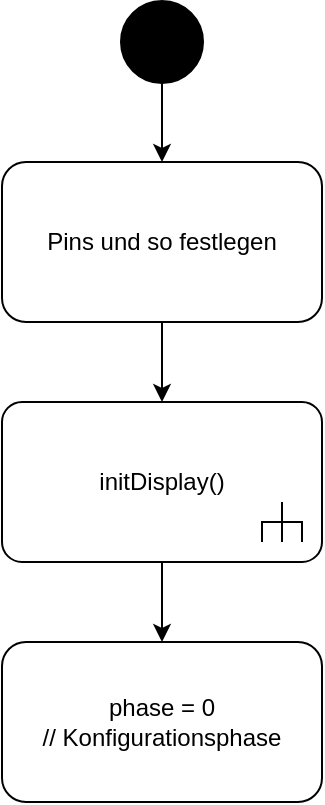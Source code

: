 <mxfile version="20.0.3" type="device" pages="9"><diagram id="0AU_Kgs-kV5Bmj7a8BZ3" name="init()"><mxGraphModel dx="460" dy="830" grid="1" gridSize="10" guides="1" tooltips="1" connect="1" arrows="1" fold="1" page="1" pageScale="1" pageWidth="1169" pageHeight="827" math="0" shadow="0"><root><mxCell id="0"/><mxCell id="1" parent="0"/><mxCell id="sDi9lP1O3hgYP72ejWnR-3" value="" style="edgeStyle=orthogonalEdgeStyle;rounded=0;orthogonalLoop=1;jettySize=auto;html=1;" parent="1" source="sDi9lP1O3hgYP72ejWnR-1" target="sDi9lP1O3hgYP72ejWnR-2" edge="1"><mxGeometry relative="1" as="geometry"/></mxCell><mxCell id="sDi9lP1O3hgYP72ejWnR-1" value="" style="shape=ellipse;html=1;fillColor=#000000;strokeWidth=2;verticalLabelPosition=bottom;verticalAlignment=top;perimeter=ellipsePerimeter;" parent="1" vertex="1"><mxGeometry x="460" y="60" width="40" height="40" as="geometry"/></mxCell><mxCell id="nPtQfNRa1RS0hTXcL5jB-3" value="" style="edgeStyle=orthogonalEdgeStyle;rounded=0;orthogonalLoop=1;jettySize=auto;html=1;" parent="1" source="sDi9lP1O3hgYP72ejWnR-2" target="nPtQfNRa1RS0hTXcL5jB-2" edge="1"><mxGeometry relative="1" as="geometry"/></mxCell><mxCell id="sDi9lP1O3hgYP72ejWnR-2" value="Pins und so festlegen" style="shape=rect;html=1;rounded=1;whiteSpace=wrap;align=center;" parent="1" vertex="1"><mxGeometry x="400" y="140" width="160" height="80" as="geometry"/></mxCell><mxCell id="IDaJN2E1HRadmfgaXDYh-2" value="" style="edgeStyle=orthogonalEdgeStyle;rounded=0;orthogonalLoop=1;jettySize=auto;html=1;" parent="1" source="nPtQfNRa1RS0hTXcL5jB-2" target="IDaJN2E1HRadmfgaXDYh-1" edge="1"><mxGeometry relative="1" as="geometry"/></mxCell><mxCell id="nPtQfNRa1RS0hTXcL5jB-2" value="initDisplay()" style="html=1;shape=mxgraph.sysml.callBehAct;whiteSpace=wrap;align=center;" parent="1" vertex="1"><mxGeometry x="400" y="260" width="160" height="80" as="geometry"/></mxCell><mxCell id="IDaJN2E1HRadmfgaXDYh-1" value="phase = 0&lt;br&gt;// Konfigurationsphase" style="shape=rect;html=1;rounded=1;whiteSpace=wrap;align=center;" parent="1" vertex="1"><mxGeometry x="400" y="380" width="160" height="80" as="geometry"/></mxCell></root></mxGraphModel></diagram><diagram id="XLYMIwFTHhDSSyOTu300" name="main()"><mxGraphModel dx="1422" dy="839" grid="1" gridSize="10" guides="1" tooltips="1" connect="1" arrows="1" fold="1" page="1" pageScale="1" pageWidth="1169" pageHeight="827" math="0" shadow="0"><root><mxCell id="0"/><mxCell id="1" parent="0"/><mxCell id="W-FygAfcjG5UAP61wWZP-1" value="" style="edgeStyle=orthogonalEdgeStyle;rounded=0;orthogonalLoop=1;jettySize=auto;html=1;" parent="1" source="MIXKuaWfCfIsB7cuAi_N-1" edge="1"><mxGeometry relative="1" as="geometry"><mxPoint x="480" y="340" as="targetPoint"/></mxGeometry></mxCell><mxCell id="MIXKuaWfCfIsB7cuAi_N-1" value="" style="shape=ellipse;html=1;fillColor=#000000;strokeWidth=2;verticalLabelPosition=bottom;verticalAlignment=top;perimeter=ellipsePerimeter;" parent="1" vertex="1"><mxGeometry x="460" y="260" width="40" height="40" as="geometry"/></mxCell><mxCell id="xz3WMUkWyCJH5bcJtf7o-1" value="while (true)" style="rhombus;whiteSpace=wrap;html=1;" parent="1" vertex="1"><mxGeometry x="440" y="1180" width="80" height="80" as="geometry"/></mxCell><mxCell id="xz3WMUkWyCJH5bcJtf7o-2" style="edgeStyle=orthogonalEdgeStyle;rounded=0;orthogonalLoop=1;jettySize=auto;html=1;exitX=1;exitY=1;exitDx=0;exitDy=0;entryX=1;entryY=0;entryDx=0;entryDy=0;" parent="1" source="xz3WMUkWyCJH5bcJtf7o-1" target="xz3WMUkWyCJH5bcJtf7o-1" edge="1"><mxGeometry relative="1" as="geometry"><Array as="points"><mxPoint x="540" y="1240"/><mxPoint x="540" y="1200"/></Array></mxGeometry></mxCell><mxCell id="bRW1NtsF1tsI_-yi78Rc-5" style="edgeStyle=orthogonalEdgeStyle;rounded=0;orthogonalLoop=1;jettySize=auto;html=1;exitX=0.5;exitY=1;exitDx=0;exitDy=0;exitPerimeter=0;" parent="1" source="xz3WMUkWyCJH5bcJtf7o-3" target="bRW1NtsF1tsI_-yi78Rc-3" edge="1"><mxGeometry relative="1" as="geometry"/></mxCell><mxCell id="xz3WMUkWyCJH5bcJtf7o-3" value="Timer Compare &lt;br&gt;Interrupt" style="html=1;shape=mxgraph.sysml.accEvent;strokeWidth=2;whiteSpace=wrap;align=center;" parent="1" vertex="1"><mxGeometry x="990" y="20" width="160" height="40" as="geometry"/></mxCell><mxCell id="xz3WMUkWyCJH5bcJtf7o-7" value="" style="edgeStyle=orthogonalEdgeStyle;rounded=0;orthogonalLoop=1;jettySize=auto;html=1;" parent="1" source="xz3WMUkWyCJH5bcJtf7o-4" edge="1"><mxGeometry relative="1" as="geometry"><mxPoint x="890" y="460" as="targetPoint"/></mxGeometry></mxCell><mxCell id="xz3WMUkWyCJH5bcJtf7o-4" value="decrement timer" style="shape=rect;html=1;rounded=1;whiteSpace=wrap;align=center;" parent="1" vertex="1"><mxGeometry x="810" y="340" width="160" height="80" as="geometry"/></mxCell><mxCell id="xz3WMUkWyCJH5bcJtf7o-23" style="edgeStyle=orthogonalEdgeStyle;rounded=0;orthogonalLoop=1;jettySize=auto;html=1;exitX=0.5;exitY=1;exitDx=0;exitDy=0;entryX=0.5;entryY=0;entryDx=0;entryDy=0;" parent="1" target="xz3WMUkWyCJH5bcJtf7o-17" edge="1"><mxGeometry relative="1" as="geometry"><mxPoint x="890" y="540" as="sourcePoint"/></mxGeometry></mxCell><mxCell id="xz3WMUkWyCJH5bcJtf7o-16" value="true" style="edgeStyle=orthogonalEdgeStyle;rounded=0;orthogonalLoop=1;jettySize=auto;html=1;exitX=0;exitY=0.5;exitDx=0;exitDy=0;entryX=0.5;entryY=0;entryDx=0;entryDy=0;entryPerimeter=0;" parent="1" source="xz3WMUkWyCJH5bcJtf7o-17" target="tVJPMsO7Suafjtmf81h1-7" edge="1"><mxGeometry x="-0.739" relative="1" as="geometry"><mxPoint as="offset"/></mxGeometry></mxCell><mxCell id="bRW1NtsF1tsI_-yi78Rc-14" value="false" style="edgeStyle=orthogonalEdgeStyle;rounded=0;orthogonalLoop=1;jettySize=auto;html=1;exitX=1;exitY=0.5;exitDx=0;exitDy=0;entryX=0.5;entryY=1;entryDx=0;entryDy=0;entryPerimeter=0;" parent="1" source="xz3WMUkWyCJH5bcJtf7o-17" target="bRW1NtsF1tsI_-yi78Rc-11" edge="1"><mxGeometry x="-0.909" relative="1" as="geometry"><mxPoint as="offset"/></mxGeometry></mxCell><mxCell id="xz3WMUkWyCJH5bcJtf7o-17" value="timer == 0" style="rhombus;whiteSpace=wrap;html=1;" parent="1" vertex="1"><mxGeometry x="850" y="590" width="80" height="80" as="geometry"/></mxCell><mxCell id="xz3WMUkWyCJH5bcJtf7o-18" value="1" style="edgeStyle=orthogonalEdgeStyle;rounded=0;orthogonalLoop=1;jettySize=auto;html=1;exitX=1;exitY=0.5;exitDx=0;exitDy=0;entryX=0;entryY=0.5;entryDx=0;entryDy=0;" parent="1" source="xz3WMUkWyCJH5bcJtf7o-20" target="xz3WMUkWyCJH5bcJtf7o-21" edge="1"><mxGeometry x="0.647" relative="1" as="geometry"><mxPoint as="offset"/><Array as="points"><mxPoint x="840" y="960"/><mxPoint x="840" y="900"/><mxPoint x="870" y="900"/></Array></mxGeometry></mxCell><mxCell id="xz3WMUkWyCJH5bcJtf7o-19" value="2" style="edgeStyle=orthogonalEdgeStyle;rounded=0;orthogonalLoop=1;jettySize=auto;html=1;exitX=1;exitY=0.5;exitDx=0;exitDy=0;entryX=0;entryY=0.5;entryDx=0;entryDy=0;" parent="1" source="xz3WMUkWyCJH5bcJtf7o-20" target="xz3WMUkWyCJH5bcJtf7o-22" edge="1"><mxGeometry x="0.667" relative="1" as="geometry"><mxPoint as="offset"/><Array as="points"><mxPoint x="840" y="960"/><mxPoint x="840" y="1020"/></Array></mxGeometry></mxCell><mxCell id="xz3WMUkWyCJH5bcJtf7o-20" value="case&lt;br&gt;phase" style="rhombus;whiteSpace=wrap;html=1;" parent="1" vertex="1"><mxGeometry x="740" y="920" width="80" height="80" as="geometry"/></mxCell><mxCell id="63wJK29zufSaamdINJLM-10" style="edgeStyle=orthogonalEdgeStyle;rounded=0;orthogonalLoop=1;jettySize=auto;html=1;exitX=1;exitY=0.5;exitDx=0;exitDy=0;entryX=0;entryY=0.5;entryDx=0;entryDy=0;entryPerimeter=0;" parent="1" source="xz3WMUkWyCJH5bcJtf7o-21" target="63wJK29zufSaamdINJLM-2" edge="1"><mxGeometry relative="1" as="geometry"/></mxCell><mxCell id="xz3WMUkWyCJH5bcJtf7o-21" value="timer = pTime&lt;br&gt;&lt;span style=&quot;&quot;&gt;// Länge der Pause in die Variable schreiben&lt;br&gt;&lt;/span&gt;" style="shape=rect;html=1;rounded=1;whiteSpace=wrap;align=center;" parent="1" vertex="1"><mxGeometry x="870" y="860" width="160" height="80" as="geometry"/></mxCell><mxCell id="63wJK29zufSaamdINJLM-11" style="edgeStyle=orthogonalEdgeStyle;rounded=0;orthogonalLoop=1;jettySize=auto;html=1;exitX=1;exitY=0.5;exitDx=0;exitDy=0;entryX=0;entryY=0.5;entryDx=0;entryDy=0;entryPerimeter=0;" parent="1" source="xz3WMUkWyCJH5bcJtf7o-22" target="63wJK29zufSaamdINJLM-3" edge="1"><mxGeometry relative="1" as="geometry"/></mxCell><mxCell id="xz3WMUkWyCJH5bcJtf7o-22" value="" style="shape=rect;html=1;rounded=1;whiteSpace=wrap;align=center;" parent="1" vertex="1"><mxGeometry x="870" y="980" width="160" height="80" as="geometry"/></mxCell><mxCell id="xz3WMUkWyCJH5bcJtf7o-24" value="updateDisplay" style="html=1;shape=mxgraph.sysml.callBehAct;whiteSpace=wrap;align=center;" parent="1" vertex="1"><mxGeometry x="810" y="460" width="160" height="80" as="geometry"/></mxCell><mxCell id="bRW1NtsF1tsI_-yi78Rc-6" style="edgeStyle=orthogonalEdgeStyle;rounded=0;orthogonalLoop=1;jettySize=auto;html=1;exitX=0.5;exitY=1;exitDx=0;exitDy=0;entryX=0.5;entryY=0;entryDx=0;entryDy=0;" parent="1" source="bRW1NtsF1tsI_-yi78Rc-3" target="bRW1NtsF1tsI_-yi78Rc-4" edge="1"><mxGeometry relative="1" as="geometry"/></mxCell><mxCell id="bRW1NtsF1tsI_-yi78Rc-3" value="increment counter" style="shape=rect;html=1;rounded=1;whiteSpace=wrap;align=center;" parent="1" vertex="1"><mxGeometry x="990" y="100" width="160" height="80" as="geometry"/></mxCell><mxCell id="bRW1NtsF1tsI_-yi78Rc-8" style="edgeStyle=orthogonalEdgeStyle;rounded=0;orthogonalLoop=1;jettySize=auto;html=1;exitX=0;exitY=0.5;exitDx=0;exitDy=0;entryX=1;entryY=0.5;entryDx=0;entryDy=0;" parent="1" source="bRW1NtsF1tsI_-yi78Rc-4" target="bRW1NtsF1tsI_-yi78Rc-7" edge="1"><mxGeometry relative="1" as="geometry"/></mxCell><mxCell id="bRW1NtsF1tsI_-yi78Rc-10" value="true" style="edgeLabel;html=1;align=center;verticalAlign=middle;resizable=0;points=[];" parent="bRW1NtsF1tsI_-yi78Rc-8" vertex="1" connectable="0"><mxGeometry x="-0.033" y="1" relative="1" as="geometry"><mxPoint as="offset"/></mxGeometry></mxCell><mxCell id="bRW1NtsF1tsI_-yi78Rc-12" value="false" style="edgeStyle=orthogonalEdgeStyle;rounded=0;orthogonalLoop=1;jettySize=auto;html=1;exitX=1;exitY=0.5;exitDx=0;exitDy=0;entryX=0;entryY=0.5;entryDx=0;entryDy=0;entryPerimeter=0;" parent="1" source="bRW1NtsF1tsI_-yi78Rc-4" target="bRW1NtsF1tsI_-yi78Rc-11" edge="1"><mxGeometry x="-0.455" relative="1" as="geometry"><mxPoint as="offset"/></mxGeometry></mxCell><mxCell id="bRW1NtsF1tsI_-yi78Rc-4" value="counter&lt;br&gt;== 100" style="rhombus;whiteSpace=wrap;html=1;" parent="1" vertex="1"><mxGeometry x="1030" y="220" width="80" height="80" as="geometry"/></mxCell><mxCell id="bRW1NtsF1tsI_-yi78Rc-9" style="edgeStyle=orthogonalEdgeStyle;rounded=0;orthogonalLoop=1;jettySize=auto;html=1;exitX=0.5;exitY=1;exitDx=0;exitDy=0;entryX=0.5;entryY=0;entryDx=0;entryDy=0;" parent="1" source="bRW1NtsF1tsI_-yi78Rc-7" target="xz3WMUkWyCJH5bcJtf7o-4" edge="1"><mxGeometry relative="1" as="geometry"/></mxCell><mxCell id="bRW1NtsF1tsI_-yi78Rc-7" value="counter = 0" style="shape=rect;html=1;rounded=1;whiteSpace=wrap;align=center;" parent="1" vertex="1"><mxGeometry x="810" y="220" width="160" height="80" as="geometry"/></mxCell><mxCell id="bRW1NtsF1tsI_-yi78Rc-11" value="" style="html=1;shape=mxgraph.sysml.actFinal;strokeWidth=2;verticalLabelPosition=bottom;verticalAlignment=top;" parent="1" vertex="1"><mxGeometry x="1220" y="240" width="40" height="40" as="geometry"/></mxCell><mxCell id="bRW1NtsF1tsI_-yi78Rc-15" value="der timer interrupt löst alle 10 ms aus, daher 100 durchläufe abwarten, um eine Sekunde zu haben" style="text;html=1;strokeColor=none;fillColor=none;align=left;verticalAlign=middle;whiteSpace=wrap;rounded=0;" parent="1" vertex="1"><mxGeometry x="820" y="70" width="150" height="100" as="geometry"/></mxCell><mxCell id="bRW1NtsF1tsI_-yi78Rc-16" value="wenn der komplette timer abgelaufen ist, wird geschaut was am Ende der Phase so zu tun ist" style="text;html=1;strokeColor=none;fillColor=none;align=center;verticalAlign=middle;whiteSpace=wrap;rounded=0;" parent="1" vertex="1"><mxGeometry x="820" y="650" width="140" height="100" as="geometry"/></mxCell><mxCell id="AhafUySQisBTffDyX53O-9" value="" style="edgeStyle=orthogonalEdgeStyle;rounded=0;orthogonalLoop=1;jettySize=auto;html=1;" parent="1" source="63wJK29zufSaamdINJLM-2" target="63wJK29zufSaamdINJLM-15" edge="1"><mxGeometry relative="1" as="geometry"/></mxCell><mxCell id="63wJK29zufSaamdINJLM-2" value="showGreen()" style="html=1;shape=mxgraph.sysml.callBehAct;whiteSpace=wrap;align=center;" parent="1" vertex="1"><mxGeometry x="1070" y="860" width="160" height="80" as="geometry"/></mxCell><mxCell id="AhafUySQisBTffDyX53O-8" value="" style="edgeStyle=orthogonalEdgeStyle;rounded=0;orthogonalLoop=1;jettySize=auto;html=1;" parent="1" source="63wJK29zufSaamdINJLM-3" target="AhafUySQisBTffDyX53O-1" edge="1"><mxGeometry relative="1" as="geometry"/></mxCell><mxCell id="63wJK29zufSaamdINJLM-3" value="showOff()" style="html=1;shape=mxgraph.sysml.callBehAct;whiteSpace=wrap;align=center;" parent="1" vertex="1"><mxGeometry x="1070" y="980" width="160" height="80" as="geometry"/></mxCell><mxCell id="63wJK29zufSaamdINJLM-4" value="" style="endArrow=none;dashed=1;html=1;dashPattern=1 3;strokeWidth=2;rounded=0;" parent="1" edge="1"><mxGeometry width="50" height="50" relative="1" as="geometry"><mxPoint x="380" y="440" as="sourcePoint"/><mxPoint x="580" y="440" as="targetPoint"/></mxGeometry></mxCell><mxCell id="63wJK29zufSaamdINJLM-29" style="edgeStyle=orthogonalEdgeStyle;rounded=0;orthogonalLoop=1;jettySize=auto;html=1;exitX=0.5;exitY=1;exitDx=0;exitDy=0;exitPerimeter=0;entryX=0.5;entryY=0;entryDx=0;entryDy=0;entryPerimeter=0;" parent="1" source="63wJK29zufSaamdINJLM-5" target="63wJK29zufSaamdINJLM-25" edge="1"><mxGeometry relative="1" as="geometry"/></mxCell><mxCell id="63wJK29zufSaamdINJLM-5" value="init()" style="html=1;shape=mxgraph.sysml.callBehAct;whiteSpace=wrap;align=center;" parent="1" vertex="1"><mxGeometry x="400" y="340" width="160" height="80" as="geometry"/></mxCell><mxCell id="63wJK29zufSaamdINJLM-9" style="edgeStyle=orthogonalEdgeStyle;rounded=0;orthogonalLoop=1;jettySize=auto;html=1;exitX=0.5;exitY=1;exitDx=0;exitDy=0;exitPerimeter=0;entryX=0.5;entryY=0;entryDx=0;entryDy=0;" parent="1" source="63wJK29zufSaamdINJLM-6" target="xz3WMUkWyCJH5bcJtf7o-1" edge="1"><mxGeometry relative="1" as="geometry"/></mxCell><mxCell id="63wJK29zufSaamdINJLM-6" value="timerOn()" style="html=1;shape=mxgraph.sysml.callBehAct;whiteSpace=wrap;align=center;" parent="1" vertex="1"><mxGeometry x="400" y="1060" width="160" height="80" as="geometry"/></mxCell><mxCell id="63wJK29zufSaamdINJLM-8" style="edgeStyle=orthogonalEdgeStyle;rounded=0;orthogonalLoop=1;jettySize=auto;html=1;exitX=0.5;exitY=1;exitDx=0;exitDy=0;entryX=0.5;entryY=0;entryDx=0;entryDy=0;entryPerimeter=0;" parent="1" source="63wJK29zufSaamdINJLM-7" target="63wJK29zufSaamdINJLM-6" edge="1"><mxGeometry relative="1" as="geometry"/></mxCell><mxCell id="63wJK29zufSaamdINJLM-7" value="phase = 1&lt;br&gt;// auf Arbeitsphase setzen" style="shape=rect;html=1;rounded=1;whiteSpace=wrap;align=center;" parent="1" vertex="1"><mxGeometry x="400" y="940" width="160" height="80" as="geometry"/></mxCell><mxCell id="63wJK29zufSaamdINJLM-14" value="" style="edgeStyle=orthogonalEdgeStyle;rounded=0;orthogonalLoop=1;jettySize=auto;html=1;" parent="1" source="63wJK29zufSaamdINJLM-13" target="63wJK29zufSaamdINJLM-7" edge="1"><mxGeometry relative="1" as="geometry"/></mxCell><mxCell id="63wJK29zufSaamdINJLM-13" value="showRed()" style="html=1;shape=mxgraph.sysml.callBehAct;whiteSpace=wrap;align=center;" parent="1" vertex="1"><mxGeometry x="400" y="820" width="160" height="80" as="geometry"/></mxCell><mxCell id="AhafUySQisBTffDyX53O-12" style="edgeStyle=orthogonalEdgeStyle;rounded=0;orthogonalLoop=1;jettySize=auto;html=1;exitX=1;exitY=0.5;exitDx=0;exitDy=0;entryX=1;entryY=0.5;entryDx=0;entryDy=0;entryPerimeter=0;" parent="1" source="63wJK29zufSaamdINJLM-15" target="bRW1NtsF1tsI_-yi78Rc-11" edge="1"><mxGeometry relative="1" as="geometry"/></mxCell><mxCell id="63wJK29zufSaamdINJLM-15" value="phase + 1&lt;br&gt;// zu Pausenphase wechseln" style="shape=rect;html=1;rounded=1;whiteSpace=wrap;align=center;" parent="1" vertex="1"><mxGeometry x="1270" y="860" width="160" height="80" as="geometry"/></mxCell><mxCell id="63wJK29zufSaamdINJLM-30" style="edgeStyle=orthogonalEdgeStyle;rounded=0;orthogonalLoop=1;jettySize=auto;html=1;exitX=0.5;exitY=1;exitDx=0;exitDy=0;exitPerimeter=0;entryX=0.5;entryY=0;entryDx=0;entryDy=0;entryPerimeter=0;" parent="1" source="63wJK29zufSaamdINJLM-25" target="63wJK29zufSaamdINJLM-28" edge="1"><mxGeometry relative="1" as="geometry"/></mxCell><mxCell id="63wJK29zufSaamdINJLM-25" value="setWorkTime()" style="html=1;shape=mxgraph.sysml.callBehAct;whiteSpace=wrap;align=center;" parent="1" vertex="1"><mxGeometry x="400" y="460" width="160" height="80" as="geometry"/></mxCell><mxCell id="63wJK29zufSaamdINJLM-27" value="Holt Zeiten und berechnet Pausenzeit,&amp;nbsp;&lt;br&gt;berechnet zudem die Sekundenzahl und schreibt sie in die Variablen" style="text;html=1;strokeColor=none;fillColor=none;align=center;verticalAlign=middle;whiteSpace=wrap;rounded=0;" parent="1" vertex="1"><mxGeometry x="240" y="452.5" width="130" height="95" as="geometry"/></mxCell><mxCell id="tVJPMsO7Suafjtmf81h1-2" style="edgeStyle=orthogonalEdgeStyle;rounded=0;orthogonalLoop=1;jettySize=auto;html=1;exitX=0.5;exitY=1;exitDx=0;exitDy=0;exitPerimeter=0;entryX=0.5;entryY=0;entryDx=0;entryDy=0;" parent="1" source="63wJK29zufSaamdINJLM-28" target="tVJPMsO7Suafjtmf81h1-1" edge="1"><mxGeometry relative="1" as="geometry"/></mxCell><mxCell id="63wJK29zufSaamdINJLM-28" value="timerDisplay(wTime)" style="html=1;shape=mxgraph.sysml.callBehAct;whiteSpace=wrap;align=center;" parent="1" vertex="1"><mxGeometry x="400" y="580" width="160" height="80" as="geometry"/></mxCell><mxCell id="tVJPMsO7Suafjtmf81h1-3" style="edgeStyle=orthogonalEdgeStyle;rounded=0;orthogonalLoop=1;jettySize=auto;html=1;exitX=0.5;exitY=1;exitDx=0;exitDy=0;entryX=0.5;entryY=0;entryDx=0;entryDy=0;entryPerimeter=0;" parent="1" source="tVJPMsO7Suafjtmf81h1-1" target="63wJK29zufSaamdINJLM-13" edge="1"><mxGeometry relative="1" as="geometry"/></mxCell><mxCell id="tVJPMsO7Suafjtmf81h1-1" value="timer = wTime" style="shape=rect;html=1;rounded=1;whiteSpace=wrap;align=center;" parent="1" vertex="1"><mxGeometry x="400" y="700" width="160" height="80" as="geometry"/></mxCell><mxCell id="AhafUySQisBTffDyX53O-7" style="edgeStyle=orthogonalEdgeStyle;rounded=0;orthogonalLoop=1;jettySize=auto;html=1;exitX=0.5;exitY=1;exitDx=0;exitDy=0;exitPerimeter=0;entryX=0.5;entryY=0;entryDx=0;entryDy=0;" parent="1" source="tVJPMsO7Suafjtmf81h1-7" target="xz3WMUkWyCJH5bcJtf7o-20" edge="1"><mxGeometry relative="1" as="geometry"/></mxCell><mxCell id="tVJPMsO7Suafjtmf81h1-7" value="makeSound()" style="html=1;shape=mxgraph.sysml.callBehAct;whiteSpace=wrap;align=center;" parent="1" vertex="1"><mxGeometry x="700" y="740" width="160" height="80" as="geometry"/></mxCell><mxCell id="tVJPMsO7Suafjtmf81h1-9" value="Pin Change Interrupt&lt;br&gt;Button 2" style="html=1;shape=mxgraph.sysml.accEvent;strokeWidth=2;whiteSpace=wrap;align=center;" parent="1" vertex="1"><mxGeometry x="1670" y="10" width="160" height="40" as="geometry"/></mxCell><mxCell id="PR_KC6v5ZlbYDNpAlrAR-1" value="Pin Change Interrupt&lt;br&gt;Ultraschallsensor HC-SR04" style="html=1;shape=mxgraph.sysml.accEvent;strokeWidth=2;whiteSpace=wrap;align=center;" parent="1" vertex="1"><mxGeometry x="2070" y="10" width="160" height="40" as="geometry"/></mxCell><mxCell id="AhafUySQisBTffDyX53O-4" style="edgeStyle=orthogonalEdgeStyle;rounded=0;orthogonalLoop=1;jettySize=auto;html=1;exitX=1;exitY=0.5;exitDx=0;exitDy=0;exitPerimeter=0;entryX=0;entryY=0.5;entryDx=0;entryDy=0;entryPerimeter=0;" parent="1" source="AhafUySQisBTffDyX53O-1" target="AhafUySQisBTffDyX53O-2" edge="1"><mxGeometry relative="1" as="geometry"/></mxCell><mxCell id="AhafUySQisBTffDyX53O-1" value="timerOff()" style="html=1;shape=mxgraph.sysml.callBehAct;whiteSpace=wrap;align=center;" parent="1" vertex="1"><mxGeometry x="1270" y="980" width="160" height="80" as="geometry"/></mxCell><mxCell id="AhafUySQisBTffDyX53O-13" style="edgeStyle=orthogonalEdgeStyle;rounded=0;orthogonalLoop=1;jettySize=auto;html=1;exitX=1;exitY=0.5;exitDx=0;exitDy=0;exitPerimeter=0;entryX=1;entryY=0.5;entryDx=0;entryDy=0;entryPerimeter=0;" parent="1" source="AhafUySQisBTffDyX53O-2" target="bRW1NtsF1tsI_-yi78Rc-11" edge="1"><mxGeometry relative="1" as="geometry"><mxPoint x="1530" y="460" as="targetPoint"/><Array as="points"><mxPoint x="1650" y="1020"/><mxPoint x="1650" y="260"/></Array></mxGeometry></mxCell><mxCell id="AhafUySQisBTffDyX53O-2" value="reset()" style="html=1;shape=mxgraph.sysml.callBehAct;whiteSpace=wrap;align=center;" parent="1" vertex="1"><mxGeometry x="1470" y="980" width="160" height="80" as="geometry"/></mxCell><mxCell id="AhafUySQisBTffDyX53O-10" value="&lt;span style=&quot;&quot;&gt;// Pausenphase zu Ende&lt;/span&gt;" style="text;html=1;align=center;verticalAlign=middle;resizable=0;points=[];autosize=1;strokeColor=none;fillColor=none;" parent="1" vertex="1"><mxGeometry x="870" y="960" width="150" height="20" as="geometry"/></mxCell><mxCell id="AhafUySQisBTffDyX53O-11" value="&lt;span style=&quot;&quot;&gt;// Arbeitsphase zu Ende&lt;/span&gt;" style="text;html=1;align=center;verticalAlign=middle;resizable=0;points=[];autosize=1;strokeColor=none;fillColor=none;" parent="1" vertex="1"><mxGeometry x="875" y="840" width="140" height="20" as="geometry"/></mxCell><mxCell id="NE-Iq3Rx3vOCrBAtkyQ9-1" value="evtl seltener feuern" style="text;html=1;strokeColor=none;fillColor=none;align=center;verticalAlign=middle;whiteSpace=wrap;rounded=0;" vertex="1" parent="1"><mxGeometry x="750" y="130" width="60" height="30" as="geometry"/></mxCell><mxCell id="1rsI1B0HX9qOW9ajiBFA-1" value="Timer Konstrukt auf Basiswert 1&lt;br&gt;auch als kleinste Einheit" style="text;html=1;strokeColor=none;fillColor=none;align=center;verticalAlign=middle;whiteSpace=wrap;rounded=0;" vertex="1" parent="1"><mxGeometry x="1160" y="80" width="100" height="80" as="geometry"/></mxCell></root></mxGraphModel></diagram><diagram id="F28tQglIPnV-oRhqj2gZ" name="setWorkTime()"><mxGraphModel dx="1422" dy="839" grid="1" gridSize="10" guides="1" tooltips="1" connect="1" arrows="1" fold="1" page="1" pageScale="1" pageWidth="1169" pageHeight="827" math="0" shadow="0"><root><mxCell id="0"/><mxCell id="1" parent="0"/><mxCell id="G0FmUN1S83kcj18bT0OQ-3" value="" style="edgeStyle=orthogonalEdgeStyle;rounded=0;orthogonalLoop=1;jettySize=auto;html=1;" parent="1" source="G0FmUN1S83kcj18bT0OQ-1" target="G0FmUN1S83kcj18bT0OQ-2" edge="1"><mxGeometry relative="1" as="geometry"/></mxCell><mxCell id="G0FmUN1S83kcj18bT0OQ-1" value="" style="shape=ellipse;html=1;fillColor=#000000;strokeWidth=2;verticalLabelPosition=bottom;verticalAlignment=top;perimeter=ellipsePerimeter;" parent="1" vertex="1"><mxGeometry x="460" y="20" width="40" height="40" as="geometry"/></mxCell><mxCell id="G0FmUN1S83kcj18bT0OQ-5" style="edgeStyle=orthogonalEdgeStyle;rounded=0;orthogonalLoop=1;jettySize=auto;html=1;exitX=0.5;exitY=1;exitDx=0;exitDy=0;exitPerimeter=0;entryX=0.5;entryY=0;entryDx=0;entryDy=0;" parent="1" source="G0FmUN1S83kcj18bT0OQ-2" target="G0FmUN1S83kcj18bT0OQ-4" edge="1"><mxGeometry relative="1" as="geometry"/></mxCell><mxCell id="G0FmUN1S83kcj18bT0OQ-2" value="showMessage(1)&lt;br&gt;// Anleitung" style="html=1;shape=mxgraph.sysml.callBehAct;whiteSpace=wrap;align=center;" parent="1" vertex="1"><mxGeometry x="400" y="90" width="160" height="80" as="geometry"/></mxCell><mxCell id="G0FmUN1S83kcj18bT0OQ-10" value="false" style="edgeStyle=orthogonalEdgeStyle;rounded=0;orthogonalLoop=1;jettySize=auto;html=1;exitX=0.5;exitY=1;exitDx=0;exitDy=0;entryX=0.5;entryY=0;entryDx=0;entryDy=0;" parent="1" source="G0FmUN1S83kcj18bT0OQ-4" target="G0FmUN1S83kcj18bT0OQ-9" edge="1"><mxGeometry relative="1" as="geometry"/></mxCell><mxCell id="eZ-Yd_ISy_ngCKw5Lq15-2" style="edgeStyle=orthogonalEdgeStyle;rounded=0;orthogonalLoop=1;jettySize=auto;html=1;exitX=1;exitY=0.5;exitDx=0;exitDy=0;entryX=0;entryY=0.5;entryDx=0;entryDy=0;" parent="1" source="G0FmUN1S83kcj18bT0OQ-4" target="eZ-Yd_ISy_ngCKw5Lq15-1" edge="1"><mxGeometry relative="1" as="geometry"/></mxCell><mxCell id="G0FmUN1S83kcj18bT0OQ-4" value="while Button1 is not pressed" style="rhombus;whiteSpace=wrap;html=1;" parent="1" vertex="1"><mxGeometry x="410" y="200" width="140" height="80" as="geometry"/></mxCell><mxCell id="G0FmUN1S83kcj18bT0OQ-12" style="edgeStyle=orthogonalEdgeStyle;rounded=0;orthogonalLoop=1;jettySize=auto;html=1;exitX=0.5;exitY=1;exitDx=0;exitDy=0;entryX=0.5;entryY=0;entryDx=0;entryDy=0;" parent="1" source="G0FmUN1S83kcj18bT0OQ-9" target="G0FmUN1S83kcj18bT0OQ-11" edge="1"><mxGeometry relative="1" as="geometry"/></mxCell><mxCell id="G0FmUN1S83kcj18bT0OQ-9" value="messwert = readPoti" style="shape=rect;html=1;rounded=1;whiteSpace=wrap;align=center;" parent="1" vertex="1"><mxGeometry x="400" y="310" width="160" height="80" as="geometry"/></mxCell><mxCell id="G0FmUN1S83kcj18bT0OQ-15" style="edgeStyle=orthogonalEdgeStyle;rounded=0;orthogonalLoop=1;jettySize=auto;html=1;exitX=0.5;exitY=1;exitDx=0;exitDy=0;entryX=0.5;entryY=0;entryDx=0;entryDy=0;" parent="1" source="G0FmUN1S83kcj18bT0OQ-11" target="G0FmUN1S83kcj18bT0OQ-13" edge="1"><mxGeometry relative="1" as="geometry"/></mxCell><mxCell id="G0FmUN1S83kcj18bT0OQ-11" value="workTime = messwert" style="shape=rect;html=1;rounded=1;whiteSpace=wrap;align=center;" parent="1" vertex="1"><mxGeometry x="400" y="420" width="160" height="80" as="geometry"/></mxCell><mxCell id="G0FmUN1S83kcj18bT0OQ-16" style="edgeStyle=orthogonalEdgeStyle;rounded=0;orthogonalLoop=1;jettySize=auto;html=1;exitX=0.5;exitY=1;exitDx=0;exitDy=0;entryX=0.5;entryY=0;entryDx=0;entryDy=0;" parent="1" source="G0FmUN1S83kcj18bT0OQ-13" target="G0FmUN1S83kcj18bT0OQ-14" edge="1"><mxGeometry relative="1" as="geometry"/></mxCell><mxCell id="G0FmUN1S83kcj18bT0OQ-13" value="wTime = workTime * 60" style="shape=rect;html=1;rounded=1;whiteSpace=wrap;align=center;" parent="1" vertex="1"><mxGeometry x="400" y="530" width="160" height="80" as="geometry"/></mxCell><mxCell id="G0FmUN1S83kcj18bT0OQ-18" style="edgeStyle=orthogonalEdgeStyle;rounded=0;orthogonalLoop=1;jettySize=auto;html=1;exitX=0.5;exitY=1;exitDx=0;exitDy=0;entryX=0.5;entryY=0;entryDx=0;entryDy=0;" parent="1" source="G0FmUN1S83kcj18bT0OQ-14" target="G0FmUN1S83kcj18bT0OQ-17" edge="1"><mxGeometry relative="1" as="geometry"/></mxCell><mxCell id="G0FmUN1S83kcj18bT0OQ-14" value="pauseTime = 5" style="shape=rect;html=1;rounded=1;whiteSpace=wrap;align=center;" parent="1" vertex="1"><mxGeometry x="400" y="640" width="160" height="80" as="geometry"/></mxCell><mxCell id="G0FmUN1S83kcj18bT0OQ-20" style="edgeStyle=orthogonalEdgeStyle;rounded=0;orthogonalLoop=1;jettySize=auto;html=1;exitX=0.5;exitY=1;exitDx=0;exitDy=0;entryX=0.5;entryY=0;entryDx=0;entryDy=0;" parent="1" source="G0FmUN1S83kcj18bT0OQ-17" edge="1"><mxGeometry relative="1" as="geometry"><mxPoint x="480" y="860" as="targetPoint"/></mxGeometry></mxCell><mxCell id="G0FmUN1S83kcj18bT0OQ-17" value="pTime = pauseTime * 60" style="shape=rect;html=1;rounded=1;whiteSpace=wrap;align=center;" parent="1" vertex="1"><mxGeometry x="400" y="747" width="160" height="80" as="geometry"/></mxCell><mxCell id="G0FmUN1S83kcj18bT0OQ-22" value="" style="html=1;shape=mxgraph.sysml.actFinal;strokeWidth=2;verticalLabelPosition=bottom;verticalAlignment=top;" parent="1" vertex="1"><mxGeometry x="460" y="860" width="40" height="40" as="geometry"/></mxCell><mxCell id="eZ-Yd_ISy_ngCKw5Lq15-4" style="edgeStyle=orthogonalEdgeStyle;rounded=0;orthogonalLoop=1;jettySize=auto;html=1;exitX=1;exitY=0.5;exitDx=0;exitDy=0;entryX=0;entryY=0.5;entryDx=0;entryDy=0;" parent="1" source="eZ-Yd_ISy_ngCKw5Lq15-1" target="eZ-Yd_ISy_ngCKw5Lq15-3" edge="1"><mxGeometry relative="1" as="geometry"/></mxCell><mxCell id="eZ-Yd_ISy_ngCKw5Lq15-1" value="messwert = readPoti" style="shape=rect;html=1;rounded=1;whiteSpace=wrap;align=center;" parent="1" vertex="1"><mxGeometry x="580" y="200" width="160" height="80" as="geometry"/></mxCell><mxCell id="eZ-Yd_ISy_ngCKw5Lq15-6" style="edgeStyle=orthogonalEdgeStyle;rounded=0;orthogonalLoop=1;jettySize=auto;html=1;exitX=1;exitY=0.5;exitDx=0;exitDy=0;entryX=0;entryY=0.5;entryDx=0;entryDy=0;" parent="1" source="eZ-Yd_ISy_ngCKw5Lq15-3" target="eZ-Yd_ISy_ngCKw5Lq15-5" edge="1"><mxGeometry relative="1" as="geometry"/></mxCell><mxCell id="eZ-Yd_ISy_ngCKw5Lq15-3" value="timerDisplay(messwert)" style="shape=rect;html=1;rounded=1;whiteSpace=wrap;align=center;" parent="1" vertex="1"><mxGeometry x="760" y="200" width="160" height="80" as="geometry"/></mxCell><mxCell id="eZ-Yd_ISy_ngCKw5Lq15-7" style="edgeStyle=orthogonalEdgeStyle;rounded=0;orthogonalLoop=1;jettySize=auto;html=1;exitX=1;exitY=0.5;exitDx=0;exitDy=0;entryX=0.5;entryY=0;entryDx=0;entryDy=0;" parent="1" source="eZ-Yd_ISy_ngCKw5Lq15-5" target="G0FmUN1S83kcj18bT0OQ-4" edge="1"><mxGeometry relative="1" as="geometry"><Array as="points"><mxPoint x="1120" y="240"/><mxPoint x="1120" y="180"/><mxPoint x="480" y="180"/></Array></mxGeometry></mxCell><mxCell id="eZ-Yd_ISy_ngCKw5Lq15-5" value="delay(200 ms)" style="shape=rect;html=1;rounded=1;whiteSpace=wrap;align=center;" parent="1" vertex="1"><mxGeometry x="940" y="200" width="160" height="80" as="geometry"/></mxCell></root></mxGraphModel></diagram><diagram id="uRpWIKGeHkFSyxXwMM5D" name="reset()"><mxGraphModel dx="1422" dy="839" grid="1" gridSize="10" guides="1" tooltips="1" connect="1" arrows="1" fold="1" page="1" pageScale="1" pageWidth="1169" pageHeight="827" math="0" shadow="0"><root><mxCell id="0"/><mxCell id="1" parent="0"/></root></mxGraphModel></diagram><diagram id="rSMoPlTQ9b0qcDjs8nh9" name="states_old"><mxGraphModel dx="1422" dy="639" grid="1" gridSize="10" guides="1" tooltips="1" connect="1" arrows="1" fold="1" page="1" pageScale="1" pageWidth="200" pageHeight="200" math="0" shadow="0"><root><mxCell id="0"/><mxCell id="1" parent="0"/><mxCell id="oMj0mQeeYbkOFBxrr2Id-5" value="Button 1 drücken" style="edgeStyle=orthogonalEdgeStyle;rounded=0;orthogonalLoop=1;jettySize=auto;html=1;" parent="1" source="oMj0mQeeYbkOFBxrr2Id-1" target="oMj0mQeeYbkOFBxrr2Id-2" edge="1"><mxGeometry relative="1" as="geometry"/></mxCell><mxCell id="oMj0mQeeYbkOFBxrr2Id-1" value="State 1&lt;br&gt;&quot;Willkommen&quot; Nachricht" style="rounded=1;whiteSpace=wrap;html=1;" parent="1" vertex="1"><mxGeometry x="70" y="359.97" width="120" height="60" as="geometry"/></mxCell><mxCell id="oMj0mQeeYbkOFBxrr2Id-9" value="Button 1 drücken" style="edgeStyle=orthogonalEdgeStyle;rounded=0;orthogonalLoop=1;jettySize=auto;html=1;exitX=0.5;exitY=1;exitDx=0;exitDy=0;entryX=0.5;entryY=0;entryDx=0;entryDy=0;" parent="1" source="oMj0mQeeYbkOFBxrr2Id-2" target="oMj0mQeeYbkOFBxrr2Id-8" edge="1"><mxGeometry relative="1" as="geometry"/></mxCell><mxCell id="oMj0mQeeYbkOFBxrr2Id-2" value="State 2&lt;br&gt;Konfiguration" style="rounded=1;whiteSpace=wrap;html=1;" parent="1" vertex="1"><mxGeometry x="70" y="459.97" width="120" height="60" as="geometry"/></mxCell><mxCell id="oMj0mQeeYbkOFBxrr2Id-4" value="" style="edgeStyle=orthogonalEdgeStyle;rounded=0;orthogonalLoop=1;jettySize=auto;html=1;" parent="1" source="oMj0mQeeYbkOFBxrr2Id-3" target="oMj0mQeeYbkOFBxrr2Id-1" edge="1"><mxGeometry relative="1" as="geometry"/></mxCell><mxCell id="oMj0mQeeYbkOFBxrr2Id-3" value="State 0&lt;br&gt;init()" style="rounded=1;whiteSpace=wrap;html=1;" parent="1" vertex="1"><mxGeometry x="70" y="259.97" width="120" height="60" as="geometry"/></mxCell><mxCell id="oMj0mQeeYbkOFBxrr2Id-7" value="Poti drehen, Anzeige Aktualisieren" style="edgeStyle=orthogonalEdgeStyle;rounded=0;orthogonalLoop=1;jettySize=auto;html=1;exitX=1;exitY=0.75;exitDx=0;exitDy=0;entryX=1;entryY=0.25;entryDx=0;entryDy=0;" parent="1" source="oMj0mQeeYbkOFBxrr2Id-2" target="oMj0mQeeYbkOFBxrr2Id-2" edge="1"><mxGeometry relative="1" as="geometry"><Array as="points"><mxPoint x="290" y="504.97"/><mxPoint x="290" y="474.97"/></Array></mxGeometry></mxCell><mxCell id="oMj0mQeeYbkOFBxrr2Id-11" value="delay über TimerInterrupt" style="edgeStyle=orthogonalEdgeStyle;rounded=0;orthogonalLoop=1;jettySize=auto;html=1;exitX=0.5;exitY=1;exitDx=0;exitDy=0;" parent="1" source="oMj0mQeeYbkOFBxrr2Id-8" target="IsgQV_KxbCNyAwXzx2e9-1" edge="1"><mxGeometry relative="1" as="geometry"/></mxCell><mxCell id="nF2XSlmUgNxk36Z58HLZ-2" value="external interrupt" style="edgeStyle=orthogonalEdgeStyle;rounded=0;orthogonalLoop=1;jettySize=auto;html=1;exitX=1;exitY=0.25;exitDx=0;exitDy=0;entryX=0;entryY=0.25;entryDx=0;entryDy=0;" parent="1" source="oMj0mQeeYbkOFBxrr2Id-8" target="nF2XSlmUgNxk36Z58HLZ-1" edge="1"><mxGeometry relative="1" as="geometry"/></mxCell><mxCell id="oMj0mQeeYbkOFBxrr2Id-8" value="State 3&lt;br&gt;1. Timer Phase&lt;br&gt;Arbeitszeit" style="rounded=1;whiteSpace=wrap;html=1;" parent="1" vertex="1"><mxGeometry x="70" y="559.97" width="120" height="60" as="geometry"/></mxCell><mxCell id="IsgQV_KxbCNyAwXzx2e9-4" value="delay über TimerInterrupt" style="edgeStyle=orthogonalEdgeStyle;rounded=0;orthogonalLoop=1;jettySize=auto;html=1;exitX=0.5;exitY=1;exitDx=0;exitDy=0;entryX=0.5;entryY=0;entryDx=0;entryDy=0;" parent="1" source="oMj0mQeeYbkOFBxrr2Id-10" target="IsgQV_KxbCNyAwXzx2e9-3" edge="1"><mxGeometry relative="1" as="geometry"/></mxCell><mxCell id="oMj0mQeeYbkOFBxrr2Id-10" value="State 5&lt;br&gt;2. Timer Phase&lt;br&gt;Pausenzeit" style="rounded=1;whiteSpace=wrap;html=1;" parent="1" vertex="1"><mxGeometry x="70" y="749.97" width="120" height="60" as="geometry"/></mxCell><mxCell id="IsgQV_KxbCNyAwXzx2e9-2" value="delay über TimerInterrupt" style="edgeStyle=orthogonalEdgeStyle;rounded=0;orthogonalLoop=1;jettySize=auto;html=1;exitX=0.5;exitY=1;exitDx=0;exitDy=0;entryX=0.5;entryY=0;entryDx=0;entryDy=0;" parent="1" source="IsgQV_KxbCNyAwXzx2e9-1" target="oMj0mQeeYbkOFBxrr2Id-10" edge="1"><mxGeometry relative="1" as="geometry"/></mxCell><mxCell id="IsgQV_KxbCNyAwXzx2e9-1" value="State 4&lt;br&gt;Buzzer Signal" style="rounded=1;whiteSpace=wrap;html=1;" parent="1" vertex="1"><mxGeometry x="70" y="659.97" width="120" height="60" as="geometry"/></mxCell><mxCell id="IsgQV_KxbCNyAwXzx2e9-6" style="edgeStyle=orthogonalEdgeStyle;rounded=0;orthogonalLoop=1;jettySize=auto;html=1;exitX=0.5;exitY=1;exitDx=0;exitDy=0;entryX=0.5;entryY=0;entryDx=0;entryDy=0;" parent="1" source="IsgQV_KxbCNyAwXzx2e9-3" target="oMj0mQeeYbkOFBxrr2Id-3" edge="1"><mxGeometry relative="1" as="geometry"><mxPoint x="130" y="929.97" as="targetPoint"/><Array as="points"><mxPoint x="130" y="919.97"/><mxPoint x="50" y="919.97"/><mxPoint x="50" y="239.97"/><mxPoint x="130" y="239.97"/></Array></mxGeometry></mxCell><mxCell id="IsgQV_KxbCNyAwXzx2e9-7" value="reset()" style="edgeLabel;html=1;align=center;verticalAlign=middle;resizable=0;points=[];" parent="IsgQV_KxbCNyAwXzx2e9-6" vertex="1" connectable="0"><mxGeometry x="0.106" relative="1" as="geometry"><mxPoint y="7" as="offset"/></mxGeometry></mxCell><mxCell id="IsgQV_KxbCNyAwXzx2e9-3" value="State 6&lt;br&gt;Buzzer Signal" style="rounded=1;whiteSpace=wrap;html=1;" parent="1" vertex="1"><mxGeometry x="70" y="839.97" width="120" height="60" as="geometry"/></mxCell><mxCell id="nF2XSlmUgNxk36Z58HLZ-3" value="delay" style="edgeStyle=orthogonalEdgeStyle;rounded=0;orthogonalLoop=1;jettySize=auto;html=1;exitX=0;exitY=0.75;exitDx=0;exitDy=0;entryX=1;entryY=0.75;entryDx=0;entryDy=0;" parent="1" source="nF2XSlmUgNxk36Z58HLZ-1" target="oMj0mQeeYbkOFBxrr2Id-8" edge="1"><mxGeometry relative="1" as="geometry"/></mxCell><mxCell id="nF2XSlmUgNxk36Z58HLZ-1" value="State 2.1&lt;br&gt;&quot;Fokus&quot; Nachricht" style="rounded=1;whiteSpace=wrap;html=1;" parent="1" vertex="1"><mxGeometry x="320" y="559.97" width="120" height="60" as="geometry"/></mxCell></root></mxGraphModel></diagram><diagram id="-aTlPGUJS0ClxnRjr1u7" name="states"><mxGraphModel dx="1622" dy="582" grid="1" gridSize="10" guides="1" tooltips="1" connect="1" arrows="1" fold="1" page="1" pageScale="1" pageWidth="200" pageHeight="200" math="0" shadow="0"><root><mxCell id="0"/><mxCell id="1" parent="0"/><mxCell id="2CQE7PoDUT0kwuwrIql4-3" style="edgeStyle=orthogonalEdgeStyle;rounded=0;orthogonalLoop=1;jettySize=auto;html=1;exitX=0.5;exitY=1;exitDx=0;exitDy=0;exitPerimeter=0;entryX=0.5;entryY=0;entryDx=0;entryDy=0;entryPerimeter=0;" edge="1" parent="1" source="2CQE7PoDUT0kwuwrIql4-1" target="2CQE7PoDUT0kwuwrIql4-2"><mxGeometry relative="1" as="geometry"/></mxCell><mxCell id="2CQE7PoDUT0kwuwrIql4-1" value="&lt;p style=&quot;margin:0px;margin-top:4px;text-align:center;&quot;&gt;State 0&lt;/p&gt;&lt;hr&gt;&lt;p&gt;&lt;/p&gt;&lt;p style=&quot;margin:0px;margin-left:8px;text-align:left;&quot;&gt;Initialisierung&lt;/p&gt;" style="shape=mxgraph.sysml.simpleState;html=1;overflow=fill;whiteSpace=wrap;align=center;" vertex="1" parent="1"><mxGeometry y="350" width="200" height="70" as="geometry"/></mxCell><mxCell id="2CQE7PoDUT0kwuwrIql4-11" value="Button 2 drücken" style="edgeStyle=orthogonalEdgeStyle;rounded=0;orthogonalLoop=1;jettySize=auto;html=1;exitX=0.5;exitY=1;exitDx=0;exitDy=0;exitPerimeter=0;entryX=0.5;entryY=0;entryDx=0;entryDy=0;entryPerimeter=0;" edge="1" parent="1" source="2CQE7PoDUT0kwuwrIql4-2" target="2CQE7PoDUT0kwuwrIql4-4"><mxGeometry relative="1" as="geometry"><mxPoint as="offset"/></mxGeometry></mxCell><mxCell id="2CQE7PoDUT0kwuwrIql4-2" value="&lt;p style=&quot;margin:0px;margin-top:4px;text-align:center;&quot;&gt;State 1&lt;/p&gt;&lt;hr&gt;&lt;p&gt;&lt;/p&gt;&lt;p style=&quot;margin:0px;margin-left:8px;text-align:left;&quot;&gt;&quot;Willkommen&quot; Nachricht anzeigen&lt;/p&gt;" style="shape=mxgraph.sysml.simpleState;html=1;overflow=fill;whiteSpace=wrap;align=center;" vertex="1" parent="1"><mxGeometry y="460" width="200" height="70" as="geometry"/></mxCell><mxCell id="2CQE7PoDUT0kwuwrIql4-12" value="Button 2 drücken" style="edgeStyle=orthogonalEdgeStyle;rounded=0;orthogonalLoop=1;jettySize=auto;html=1;exitX=0.5;exitY=1;exitDx=0;exitDy=0;exitPerimeter=0;entryX=0.5;entryY=0;entryDx=0;entryDy=0;entryPerimeter=0;" edge="1" parent="1" source="2CQE7PoDUT0kwuwrIql4-4" target="2CQE7PoDUT0kwuwrIql4-5"><mxGeometry relative="1" as="geometry"/></mxCell><mxCell id="2CQE7PoDUT0kwuwrIql4-4" value="&lt;p style=&quot;margin:0px;margin-top:4px;text-align:center;&quot;&gt;State 2&lt;/p&gt;&lt;hr&gt;&lt;p&gt;&lt;/p&gt;&lt;p style=&quot;margin:0px;margin-left:8px;text-align:left;&quot;&gt;Konfiguration&lt;/p&gt;" style="shape=mxgraph.sysml.simpleState;html=1;overflow=fill;whiteSpace=wrap;align=center;" vertex="1" parent="1"><mxGeometry y="570" width="200" height="70" as="geometry"/></mxCell><mxCell id="2CQE7PoDUT0kwuwrIql4-13" value="Ablauf des Timers" style="edgeStyle=orthogonalEdgeStyle;rounded=0;orthogonalLoop=1;jettySize=auto;html=1;exitX=0.5;exitY=1;exitDx=0;exitDy=0;exitPerimeter=0;" edge="1" parent="1" source="2CQE7PoDUT0kwuwrIql4-5" target="2CQE7PoDUT0kwuwrIql4-6"><mxGeometry relative="1" as="geometry"/></mxCell><mxCell id="2CQE7PoDUT0kwuwrIql4-22" style="edgeStyle=orthogonalEdgeStyle;rounded=0;orthogonalLoop=1;jettySize=auto;html=1;exitX=0;exitY=0.5;exitDx=0;exitDy=0;exitPerimeter=0;entryX=0;entryY=0.5;entryDx=0;entryDy=0;entryPerimeter=0;" edge="1" parent="1" source="2CQE7PoDUT0kwuwrIql4-5" target="2CQE7PoDUT0kwuwrIql4-4"><mxGeometry relative="1" as="geometry"><mxPoint x="-40" y="670" as="targetPoint"/><Array as="points"><mxPoint x="-120" y="715"/><mxPoint x="-120" y="605"/></Array></mxGeometry></mxCell><mxCell id="2CQE7PoDUT0kwuwrIql4-23" value="Button 1 drücken" style="edgeLabel;html=1;align=center;verticalAlign=middle;resizable=0;points=[];" vertex="1" connectable="0" parent="2CQE7PoDUT0kwuwrIql4-22"><mxGeometry x="-0.743" y="3" relative="1" as="geometry"><mxPoint x="-15" y="-3" as="offset"/></mxGeometry></mxCell><mxCell id="2CQE7PoDUT0kwuwrIql4-25" value="external interrupt" style="edgeStyle=orthogonalEdgeStyle;rounded=0;orthogonalLoop=1;jettySize=auto;html=1;exitX=1;exitY=0.25;exitDx=0;exitDy=0;exitPerimeter=0;entryX=0;entryY=0.25;entryDx=0;entryDy=0;entryPerimeter=0;" edge="1" parent="1" source="2CQE7PoDUT0kwuwrIql4-5" target="2CQE7PoDUT0kwuwrIql4-24"><mxGeometry relative="1" as="geometry"/></mxCell><mxCell id="2CQE7PoDUT0kwuwrIql4-5" value="&lt;p style=&quot;margin:0px;margin-top:4px;text-align:center;&quot;&gt;State 3&lt;/p&gt;&lt;hr&gt;&lt;p&gt;&lt;/p&gt;&lt;p style=&quot;margin:0px;margin-left:8px;text-align:left;&quot;&gt;Arbeitszeit, rote LED leuchtet&lt;/p&gt;" style="shape=mxgraph.sysml.simpleState;html=1;overflow=fill;whiteSpace=wrap;align=center;" vertex="1" parent="1"><mxGeometry y="680" width="200" height="70" as="geometry"/></mxCell><mxCell id="2CQE7PoDUT0kwuwrIql4-14" value="Ablauf des Timers" style="edgeStyle=orthogonalEdgeStyle;rounded=0;orthogonalLoop=1;jettySize=auto;html=1;exitX=0.5;exitY=1;exitDx=0;exitDy=0;exitPerimeter=0;entryX=0.5;entryY=0;entryDx=0;entryDy=0;entryPerimeter=0;" edge="1" parent="1" source="2CQE7PoDUT0kwuwrIql4-6" target="2CQE7PoDUT0kwuwrIql4-7"><mxGeometry relative="1" as="geometry"/></mxCell><mxCell id="2CQE7PoDUT0kwuwrIql4-21" value="Button 1 drücken" style="edgeStyle=orthogonalEdgeStyle;rounded=0;orthogonalLoop=1;jettySize=auto;html=1;exitX=0;exitY=0.5;exitDx=0;exitDy=0;exitPerimeter=0;entryX=0;entryY=0.5;entryDx=0;entryDy=0;entryPerimeter=0;" edge="1" parent="1" source="2CQE7PoDUT0kwuwrIql4-6" target="2CQE7PoDUT0kwuwrIql4-4"><mxGeometry x="-0.739" relative="1" as="geometry"><Array as="points"><mxPoint x="-120" y="825"/><mxPoint x="-120" y="605"/></Array><mxPoint as="offset"/></mxGeometry></mxCell><mxCell id="2CQE7PoDUT0kwuwrIql4-6" value="&lt;p style=&quot;margin:0px;margin-top:4px;text-align:center;&quot;&gt;State 4&lt;/p&gt;&lt;hr&gt;&lt;p&gt;&lt;/p&gt;&lt;p style=&quot;margin:0px;margin-left:8px;text-align:left;&quot;&gt;Übergang mit Buzzer&amp;nbsp;&lt;/p&gt;" style="shape=mxgraph.sysml.simpleState;html=1;overflow=fill;whiteSpace=wrap;align=center;" vertex="1" parent="1"><mxGeometry y="790" width="200" height="70" as="geometry"/></mxCell><mxCell id="2CQE7PoDUT0kwuwrIql4-15" value="Ablauf des Timers" style="edgeStyle=orthogonalEdgeStyle;rounded=0;orthogonalLoop=1;jettySize=auto;html=1;exitX=0.5;exitY=1;exitDx=0;exitDy=0;exitPerimeter=0;" edge="1" parent="1" source="2CQE7PoDUT0kwuwrIql4-7" target="2CQE7PoDUT0kwuwrIql4-8"><mxGeometry relative="1" as="geometry"/></mxCell><mxCell id="2CQE7PoDUT0kwuwrIql4-20" value="Button 1 drücken" style="edgeStyle=orthogonalEdgeStyle;rounded=0;orthogonalLoop=1;jettySize=auto;html=1;exitX=0;exitY=0.5;exitDx=0;exitDy=0;exitPerimeter=0;entryX=0;entryY=0.5;entryDx=0;entryDy=0;entryPerimeter=0;" edge="1" parent="1" source="2CQE7PoDUT0kwuwrIql4-7" target="2CQE7PoDUT0kwuwrIql4-4"><mxGeometry x="-0.789" relative="1" as="geometry"><mxPoint x="-50" y="700" as="targetPoint"/><Array as="points"><mxPoint x="-120" y="935"/><mxPoint x="-120" y="605"/></Array><mxPoint as="offset"/></mxGeometry></mxCell><mxCell id="2CQE7PoDUT0kwuwrIql4-7" value="&lt;p style=&quot;margin:0px;margin-top:4px;text-align:center;&quot;&gt;State 5&lt;/p&gt;&lt;hr&gt;&lt;p&gt;&lt;/p&gt;&lt;p style=&quot;margin:0px;margin-left:8px;text-align:left;&quot;&gt;Pausenzeit, grüne LED leuchtet&lt;/p&gt;" style="shape=mxgraph.sysml.simpleState;html=1;overflow=fill;whiteSpace=wrap;align=center;" vertex="1" parent="1"><mxGeometry y="900" width="200" height="70" as="geometry"/></mxCell><mxCell id="2CQE7PoDUT0kwuwrIql4-16" value="Ablauf des Timers" style="edgeStyle=orthogonalEdgeStyle;rounded=0;orthogonalLoop=1;jettySize=auto;html=1;exitX=0.5;exitY=1;exitDx=0;exitDy=0;exitPerimeter=0;entryX=0.5;entryY=0;entryDx=0;entryDy=0;entryPerimeter=0;" edge="1" parent="1" source="2CQE7PoDUT0kwuwrIql4-8" target="2CQE7PoDUT0kwuwrIql4-9"><mxGeometry relative="1" as="geometry"/></mxCell><mxCell id="2CQE7PoDUT0kwuwrIql4-19" value="Button 1 drücken" style="edgeStyle=orthogonalEdgeStyle;rounded=0;orthogonalLoop=1;jettySize=auto;html=1;exitX=0;exitY=0.5;exitDx=0;exitDy=0;exitPerimeter=0;entryX=0;entryY=0.5;entryDx=0;entryDy=0;entryPerimeter=0;" edge="1" parent="1" source="2CQE7PoDUT0kwuwrIql4-8" target="2CQE7PoDUT0kwuwrIql4-4"><mxGeometry x="-0.824" relative="1" as="geometry"><Array as="points"><mxPoint x="-120" y="1045"/><mxPoint x="-120" y="605"/></Array><mxPoint as="offset"/></mxGeometry></mxCell><mxCell id="2CQE7PoDUT0kwuwrIql4-8" value="&lt;p style=&quot;margin:0px;margin-top:4px;text-align:center;&quot;&gt;State 6&lt;/p&gt;&lt;hr&gt;&lt;p&gt;&lt;/p&gt;&lt;p style=&quot;margin:0px;margin-left:8px;text-align:left;&quot;&gt;Übergang mit Buzzer&amp;nbsp;&lt;/p&gt;" style="shape=mxgraph.sysml.simpleState;html=1;overflow=fill;whiteSpace=wrap;align=center;" vertex="1" parent="1"><mxGeometry y="1010" width="200" height="70" as="geometry"/></mxCell><mxCell id="2CQE7PoDUT0kwuwrIql4-10" value="Ablauf des Timers" style="edgeStyle=orthogonalEdgeStyle;rounded=0;orthogonalLoop=1;jettySize=auto;html=1;exitX=0;exitY=0.5;exitDx=0;exitDy=0;exitPerimeter=0;entryX=0;entryY=0.25;entryDx=0;entryDy=0;entryPerimeter=0;" edge="1" parent="1" source="2CQE7PoDUT0kwuwrIql4-9" target="2CQE7PoDUT0kwuwrIql4-4"><mxGeometry x="-0.865" relative="1" as="geometry"><Array as="points"><mxPoint x="-160" y="1155"/><mxPoint x="-160" y="588"/></Array><mxPoint as="offset"/></mxGeometry></mxCell><mxCell id="2CQE7PoDUT0kwuwrIql4-9" value="&lt;p style=&quot;margin:0px;margin-top:4px;text-align:center;&quot;&gt;State 7&lt;/p&gt;&lt;hr&gt;&lt;p&gt;&lt;/p&gt;&lt;p style=&quot;margin:0px;margin-left:8px;text-align:left;&quot;&gt;Endnachricht anzeigen, Timer stoppen&lt;/p&gt;" style="shape=mxgraph.sysml.simpleState;html=1;overflow=fill;whiteSpace=wrap;align=center;" vertex="1" parent="1"><mxGeometry y="1120" width="200" height="70" as="geometry"/></mxCell><mxCell id="2CQE7PoDUT0kwuwrIql4-18" value="Poti drehen, Anzeige aktualisert sich" style="edgeStyle=orthogonalEdgeStyle;rounded=0;orthogonalLoop=1;jettySize=auto;html=1;exitX=1;exitY=0.75;exitDx=0;exitDy=0;exitPerimeter=0;entryX=1;entryY=0.25;entryDx=0;entryDy=0;entryPerimeter=0;" edge="1" parent="1" source="2CQE7PoDUT0kwuwrIql4-4" target="2CQE7PoDUT0kwuwrIql4-4"><mxGeometry relative="1" as="geometry"><Array as="points"><mxPoint x="300" y="623"/><mxPoint x="300" y="588"/></Array></mxGeometry></mxCell><mxCell id="2CQE7PoDUT0kwuwrIql4-26" value="Ablauf des Timers" style="edgeStyle=orthogonalEdgeStyle;rounded=0;orthogonalLoop=1;jettySize=auto;html=1;exitX=0;exitY=0.75;exitDx=0;exitDy=0;exitPerimeter=0;entryX=1;entryY=0.75;entryDx=0;entryDy=0;entryPerimeter=0;" edge="1" parent="1" source="2CQE7PoDUT0kwuwrIql4-24" target="2CQE7PoDUT0kwuwrIql4-5"><mxGeometry relative="1" as="geometry"/></mxCell><mxCell id="2CQE7PoDUT0kwuwrIql4-24" value="&lt;p style=&quot;margin:0px;margin-top:4px;text-align:center;&quot;&gt;State 3.1&lt;/p&gt;&lt;hr&gt;&lt;p&gt;&lt;/p&gt;&lt;p style=&quot;margin:0px;margin-left:8px;text-align:left;&quot;&gt;&quot;Fokus&quot; Nachricht&lt;/p&gt;" style="shape=mxgraph.sysml.simpleState;html=1;overflow=fill;whiteSpace=wrap;align=center;" vertex="1" parent="1"><mxGeometry x="340" y="680" width="200" height="70" as="geometry"/></mxCell></root></mxGraphModel></diagram><diagram id="dztRT04FLbvtnyjdqigh" name="rgbled"><mxGraphModel dx="1422" dy="639" grid="1" gridSize="10" guides="1" tooltips="1" connect="1" arrows="1" fold="1" page="1" pageScale="1" pageWidth="200" pageHeight="200" math="0" shadow="0"><root><mxCell id="0"/><mxCell id="1" parent="0"/><mxCell id="pCJBQlqaS1hcglR6o1n8-1" value="" style="shape=or;whiteSpace=wrap;html=1;rotation=-90;" parent="1" vertex="1"><mxGeometry x="77.5" y="240" width="45" height="80" as="geometry"/></mxCell><mxCell id="pCJBQlqaS1hcglR6o1n8-3" value="" style="rounded=0;whiteSpace=wrap;html=1;strokeColor=none;" parent="1" vertex="1"><mxGeometry x="60" y="301.5" width="80" height="61" as="geometry"/></mxCell><mxCell id="pCJBQlqaS1hcglR6o1n8-4" value="" style="endArrow=none;html=1;rounded=0;exitX=0;exitY=1;exitDx=0;exitDy=0;" parent="1" source="pCJBQlqaS1hcglR6o1n8-3" edge="1"><mxGeometry width="50" height="50" relative="1" as="geometry"><mxPoint x="100" y="342.5" as="sourcePoint"/><mxPoint x="60" y="302.5" as="targetPoint"/></mxGeometry></mxCell><mxCell id="pCJBQlqaS1hcglR6o1n8-5" value="" style="endArrow=none;html=1;rounded=0;exitX=1;exitY=1;exitDx=0;exitDy=0;" parent="1" source="pCJBQlqaS1hcglR6o1n8-3" edge="1"><mxGeometry width="50" height="50" relative="1" as="geometry"><mxPoint x="100" y="342.5" as="sourcePoint"/><mxPoint x="140" y="302.5" as="targetPoint"/></mxGeometry></mxCell><mxCell id="pCJBQlqaS1hcglR6o1n8-6" value="" style="endArrow=none;html=1;rounded=0;exitX=0;exitY=1;exitDx=0;exitDy=0;" parent="1" source="pCJBQlqaS1hcglR6o1n8-3" edge="1"><mxGeometry width="50" height="50" relative="1" as="geometry"><mxPoint x="100" y="342.5" as="sourcePoint"/><mxPoint x="140" y="362.5" as="targetPoint"/></mxGeometry></mxCell><mxCell id="pCJBQlqaS1hcglR6o1n8-7" value="" style="endArrow=none;html=1;rounded=0;" parent="1" edge="1"><mxGeometry width="50" height="50" relative="1" as="geometry"><mxPoint x="90" y="490" as="sourcePoint"/><mxPoint x="90" y="362.5" as="targetPoint"/></mxGeometry></mxCell><mxCell id="pCJBQlqaS1hcglR6o1n8-8" value="" style="endArrow=none;html=1;rounded=0;" parent="1" edge="1"><mxGeometry width="50" height="50" relative="1" as="geometry"><mxPoint x="110" y="470" as="sourcePoint"/><mxPoint x="110" y="362.5" as="targetPoint"/></mxGeometry></mxCell><mxCell id="pCJBQlqaS1hcglR6o1n8-9" value="" style="endArrow=none;html=1;rounded=0;" parent="1" edge="1"><mxGeometry width="50" height="50" relative="1" as="geometry"><mxPoint x="130" y="450" as="sourcePoint"/><mxPoint x="130" y="362.5" as="targetPoint"/></mxGeometry></mxCell><mxCell id="pCJBQlqaS1hcglR6o1n8-10" value="" style="endArrow=none;html=1;rounded=0;" parent="1" edge="1"><mxGeometry width="50" height="50" relative="1" as="geometry"><mxPoint x="70" y="450" as="sourcePoint"/><mxPoint x="70" y="362.5" as="targetPoint"/></mxGeometry></mxCell><mxCell id="pCJBQlqaS1hcglR6o1n8-11" value="GND" style="text;html=1;strokeColor=none;fillColor=none;align=center;verticalAlign=middle;whiteSpace=wrap;rounded=0;" parent="1" vertex="1"><mxGeometry x="60" y="485" width="60" height="30" as="geometry"/></mxCell><mxCell id="pCJBQlqaS1hcglR6o1n8-12" value="G" style="text;html=1;strokeColor=none;fillColor=none;align=center;verticalAlign=middle;whiteSpace=wrap;rounded=0;" parent="1" vertex="1"><mxGeometry x="80" y="464" width="60" height="30" as="geometry"/></mxCell><mxCell id="pCJBQlqaS1hcglR6o1n8-13" value="B" style="text;html=1;strokeColor=none;fillColor=none;align=center;verticalAlign=middle;whiteSpace=wrap;rounded=0;" parent="1" vertex="1"><mxGeometry x="100" y="444" width="60" height="30" as="geometry"/></mxCell><mxCell id="pCJBQlqaS1hcglR6o1n8-14" value="R" style="text;html=1;strokeColor=none;fillColor=none;align=center;verticalAlign=middle;whiteSpace=wrap;rounded=0;" parent="1" vertex="1"><mxGeometry x="40" y="444" width="60" height="30" as="geometry"/></mxCell></root></mxGraphModel></diagram><diagram id="vnEeXH3k2RD03nCbjA6k" name="screen"><mxGraphModel dx="1422" dy="639" grid="1" gridSize="10" guides="1" tooltips="1" connect="1" arrows="1" fold="1" page="1" pageScale="1" pageWidth="200" pageHeight="200" math="0" shadow="0"><root><mxCell id="0"/><mxCell id="1" parent="0"/><mxCell id="s5wYmxQ-sxalhlNWDsm--1" value="" style="rounded=0;whiteSpace=wrap;html=1;fontColor=#1A1A1A;" parent="1" vertex="1"><mxGeometry x="32" y="250" width="352" height="264" as="geometry"/></mxCell><mxCell id="s5wYmxQ-sxalhlNWDsm--2" value="" style="endArrow=classic;startArrow=classic;html=1;rounded=0;fontColor=#1A1A1A;" parent="1" edge="1"><mxGeometry width="50" height="50" relative="1" as="geometry"><mxPoint x="32" y="240" as="sourcePoint"/><mxPoint x="382" y="240" as="targetPoint"/></mxGeometry></mxCell><mxCell id="s5wYmxQ-sxalhlNWDsm--3" value="&amp;nbsp;176 Pixel Breite&amp;nbsp;" style="edgeLabel;html=1;align=center;verticalAlign=middle;resizable=0;points=[];fontColor=#1A1A1A;" parent="s5wYmxQ-sxalhlNWDsm--2" vertex="1" connectable="0"><mxGeometry x="0.103" relative="1" as="geometry"><mxPoint x="-17" as="offset"/></mxGeometry></mxCell><mxCell id="s5wYmxQ-sxalhlNWDsm--4" value="" style="endArrow=classic;startArrow=classic;html=1;rounded=0;fontColor=#1A1A1A;" parent="1" edge="1"><mxGeometry width="50" height="50" relative="1" as="geometry"><mxPoint x="22" y="510" as="sourcePoint"/><mxPoint x="22" y="250" as="targetPoint"/></mxGeometry></mxCell><mxCell id="s5wYmxQ-sxalhlNWDsm--5" value="&amp;nbsp;132 Pixel Höhe&amp;nbsp;" style="edgeLabel;html=1;align=center;verticalAlign=middle;resizable=0;points=[];rotation=270;fontColor=#1A1A1A;" parent="s5wYmxQ-sxalhlNWDsm--4" vertex="1" connectable="0"><mxGeometry x="0.131" y="2" relative="1" as="geometry"><mxPoint y="17" as="offset"/></mxGeometry></mxCell><mxCell id="s5wYmxQ-sxalhlNWDsm--6" value="" style="rounded=0;whiteSpace=wrap;html=1;fontColor=#1A1A1A;" parent="1" vertex="1"><mxGeometry x="32" y="316" width="352" height="132" as="geometry"/></mxCell><mxCell id="s5wYmxQ-sxalhlNWDsm--7" value="&lt;font data-font-src=&quot;https://fonts.googleapis.com/css?family=Averia+Sans+Libre&quot; style=&quot;font-size: 30px;&quot;&gt;Pomodoro Timer&lt;/font&gt;" style="text;html=1;strokeColor=none;fillColor=none;align=center;verticalAlign=middle;whiteSpace=wrap;rounded=0;fontSize=30;fontFamily=Montserrat;fontSource=https%3A%2F%2Ffonts.googleapis.com%2Fcss%3Ffamily%3DMontserrat;fontStyle=1;fontColor=#1A1A1A;" parent="1" vertex="1"><mxGeometry x="53" y="270" width="310" height="30" as="geometry"/></mxCell><mxCell id="s5wYmxQ-sxalhlNWDsm--8" value="&lt;font data-font-src=&quot;https://fonts.googleapis.com/css?family=Averia+Sans+Libre&quot; style=&quot;font-size: 30px;&quot;&gt;&lt;i&gt;Nachricht&lt;/i&gt;&lt;/font&gt;" style="text;html=1;strokeColor=none;fillColor=none;align=center;verticalAlign=middle;whiteSpace=wrap;rounded=0;fontSize=30;fontFamily=Montserrat;fontSource=https%3A%2F%2Ffonts.googleapis.com%2Fcss%3Ffamily%3DMontserrat;fontStyle=1;fontColor=#1A1A1A;" parent="1" vertex="1"><mxGeometry x="53" y="470" width="310" height="30" as="geometry"/></mxCell><mxCell id="s5wYmxQ-sxalhlNWDsm--9" value="&lt;font face=&quot;Helvetica&quot; data-font-src=&quot;https://fonts.googleapis.com/css?family=Averia+Sans+Libre&quot; style=&quot;font-size: 90px;&quot;&gt;21:52&lt;/font&gt;" style="text;html=1;strokeColor=none;fillColor=none;align=center;verticalAlign=middle;whiteSpace=wrap;rounded=0;fontSize=30;fontFamily=Montserrat;fontSource=https%3A%2F%2Ffonts.googleapis.com%2Fcss%3Ffamily%3DMontserrat;fontStyle=1;fontColor=#1A1A1A;" parent="1" vertex="1"><mxGeometry x="60" y="367" width="310" height="30" as="geometry"/></mxCell><mxCell id="s5wYmxQ-sxalhlNWDsm--10" value="Bereich 1" style="text;html=1;strokeColor=none;fillColor=none;align=left;verticalAlign=middle;whiteSpace=wrap;rounded=0;fontFamily=Helvetica;fontSize=20;fontColor=#EA6B66;" parent="1" vertex="1"><mxGeometry x="32" y="245" width="110" height="30" as="geometry"/></mxCell><mxCell id="s5wYmxQ-sxalhlNWDsm--11" value="Bereich 2" style="text;html=1;strokeColor=none;fillColor=none;align=left;verticalAlign=middle;whiteSpace=wrap;rounded=0;fontFamily=Helvetica;fontSize=20;fontColor=#EA6B66;" parent="1" vertex="1"><mxGeometry x="32" y="310" width="110" height="30" as="geometry"/></mxCell><mxCell id="s5wYmxQ-sxalhlNWDsm--12" value="Bereich 3" style="text;html=1;strokeColor=none;fillColor=none;align=left;verticalAlign=middle;whiteSpace=wrap;rounded=0;fontFamily=Helvetica;fontSize=20;fontColor=#EA6B66;" parent="1" vertex="1"><mxGeometry x="32" y="444" width="110" height="30" as="geometry"/></mxCell></root></mxGraphModel></diagram><diagram id="Jo5Z4rolcOWA6HwawHaX" name="sonic-singleton"><mxGraphModel dx="460" dy="830" grid="1" gridSize="10" guides="1" tooltips="1" connect="1" arrows="1" fold="1" page="1" pageScale="1" pageWidth="200" pageHeight="200" math="0" shadow="0"><root><mxCell id="0"/><mxCell id="1" parent="0"/></root></mxGraphModel></diagram></mxfile>
